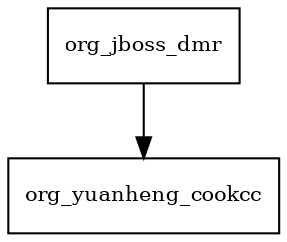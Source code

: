 digraph jboss_dmr_1_2_0_Final_redhat_1_package_dependencies {
  node [shape = box, fontsize=10.0];
  org_jboss_dmr -> org_yuanheng_cookcc;
}
